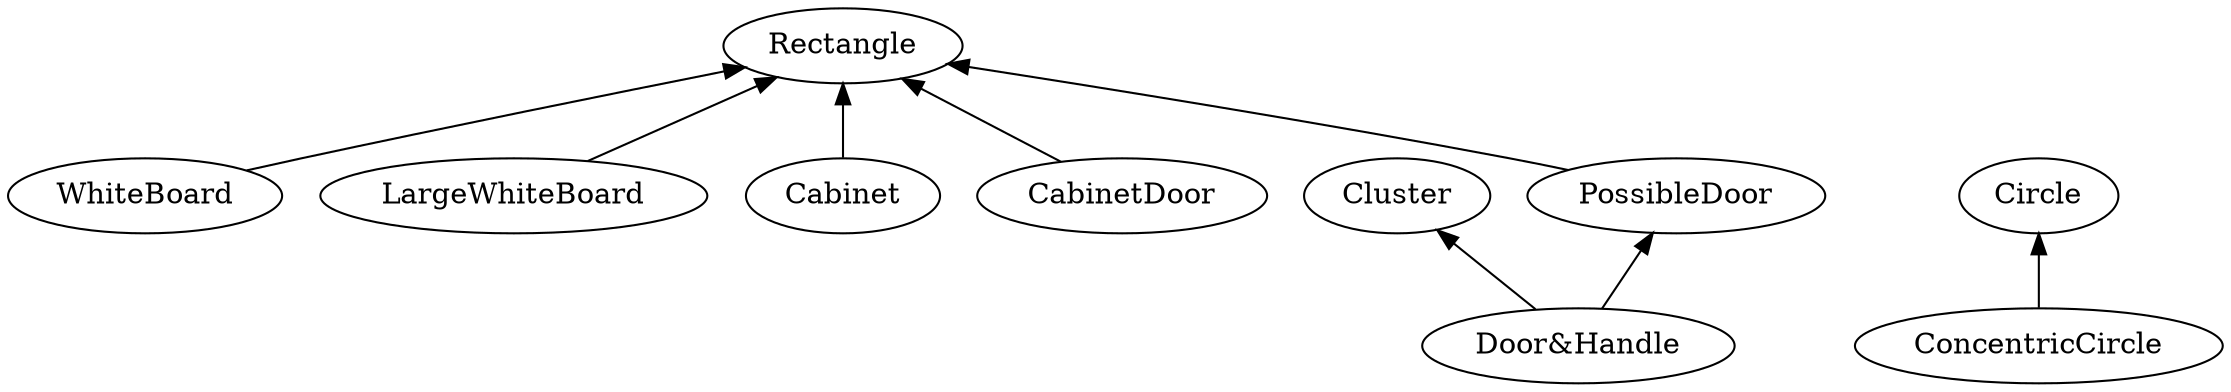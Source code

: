 digraph G {
graph [rankdir=BT];
0[label=Rectangle];
1[label=Cluster];
2[label=WhiteBoard];
3[label=LargeWhiteBoard];
4[label=Cabinet];
5[label=CabinetDoor];
6[label=PossibleDoor];
7[label="Door&Handle"];
8[label=Circle];
9[label=ConcentricCircle];
2->0 ;
3->0 ;
4->0 ;
5->0 ;
6->0 ;
7->1 ;
7->6 ;
9->8 ;
}

